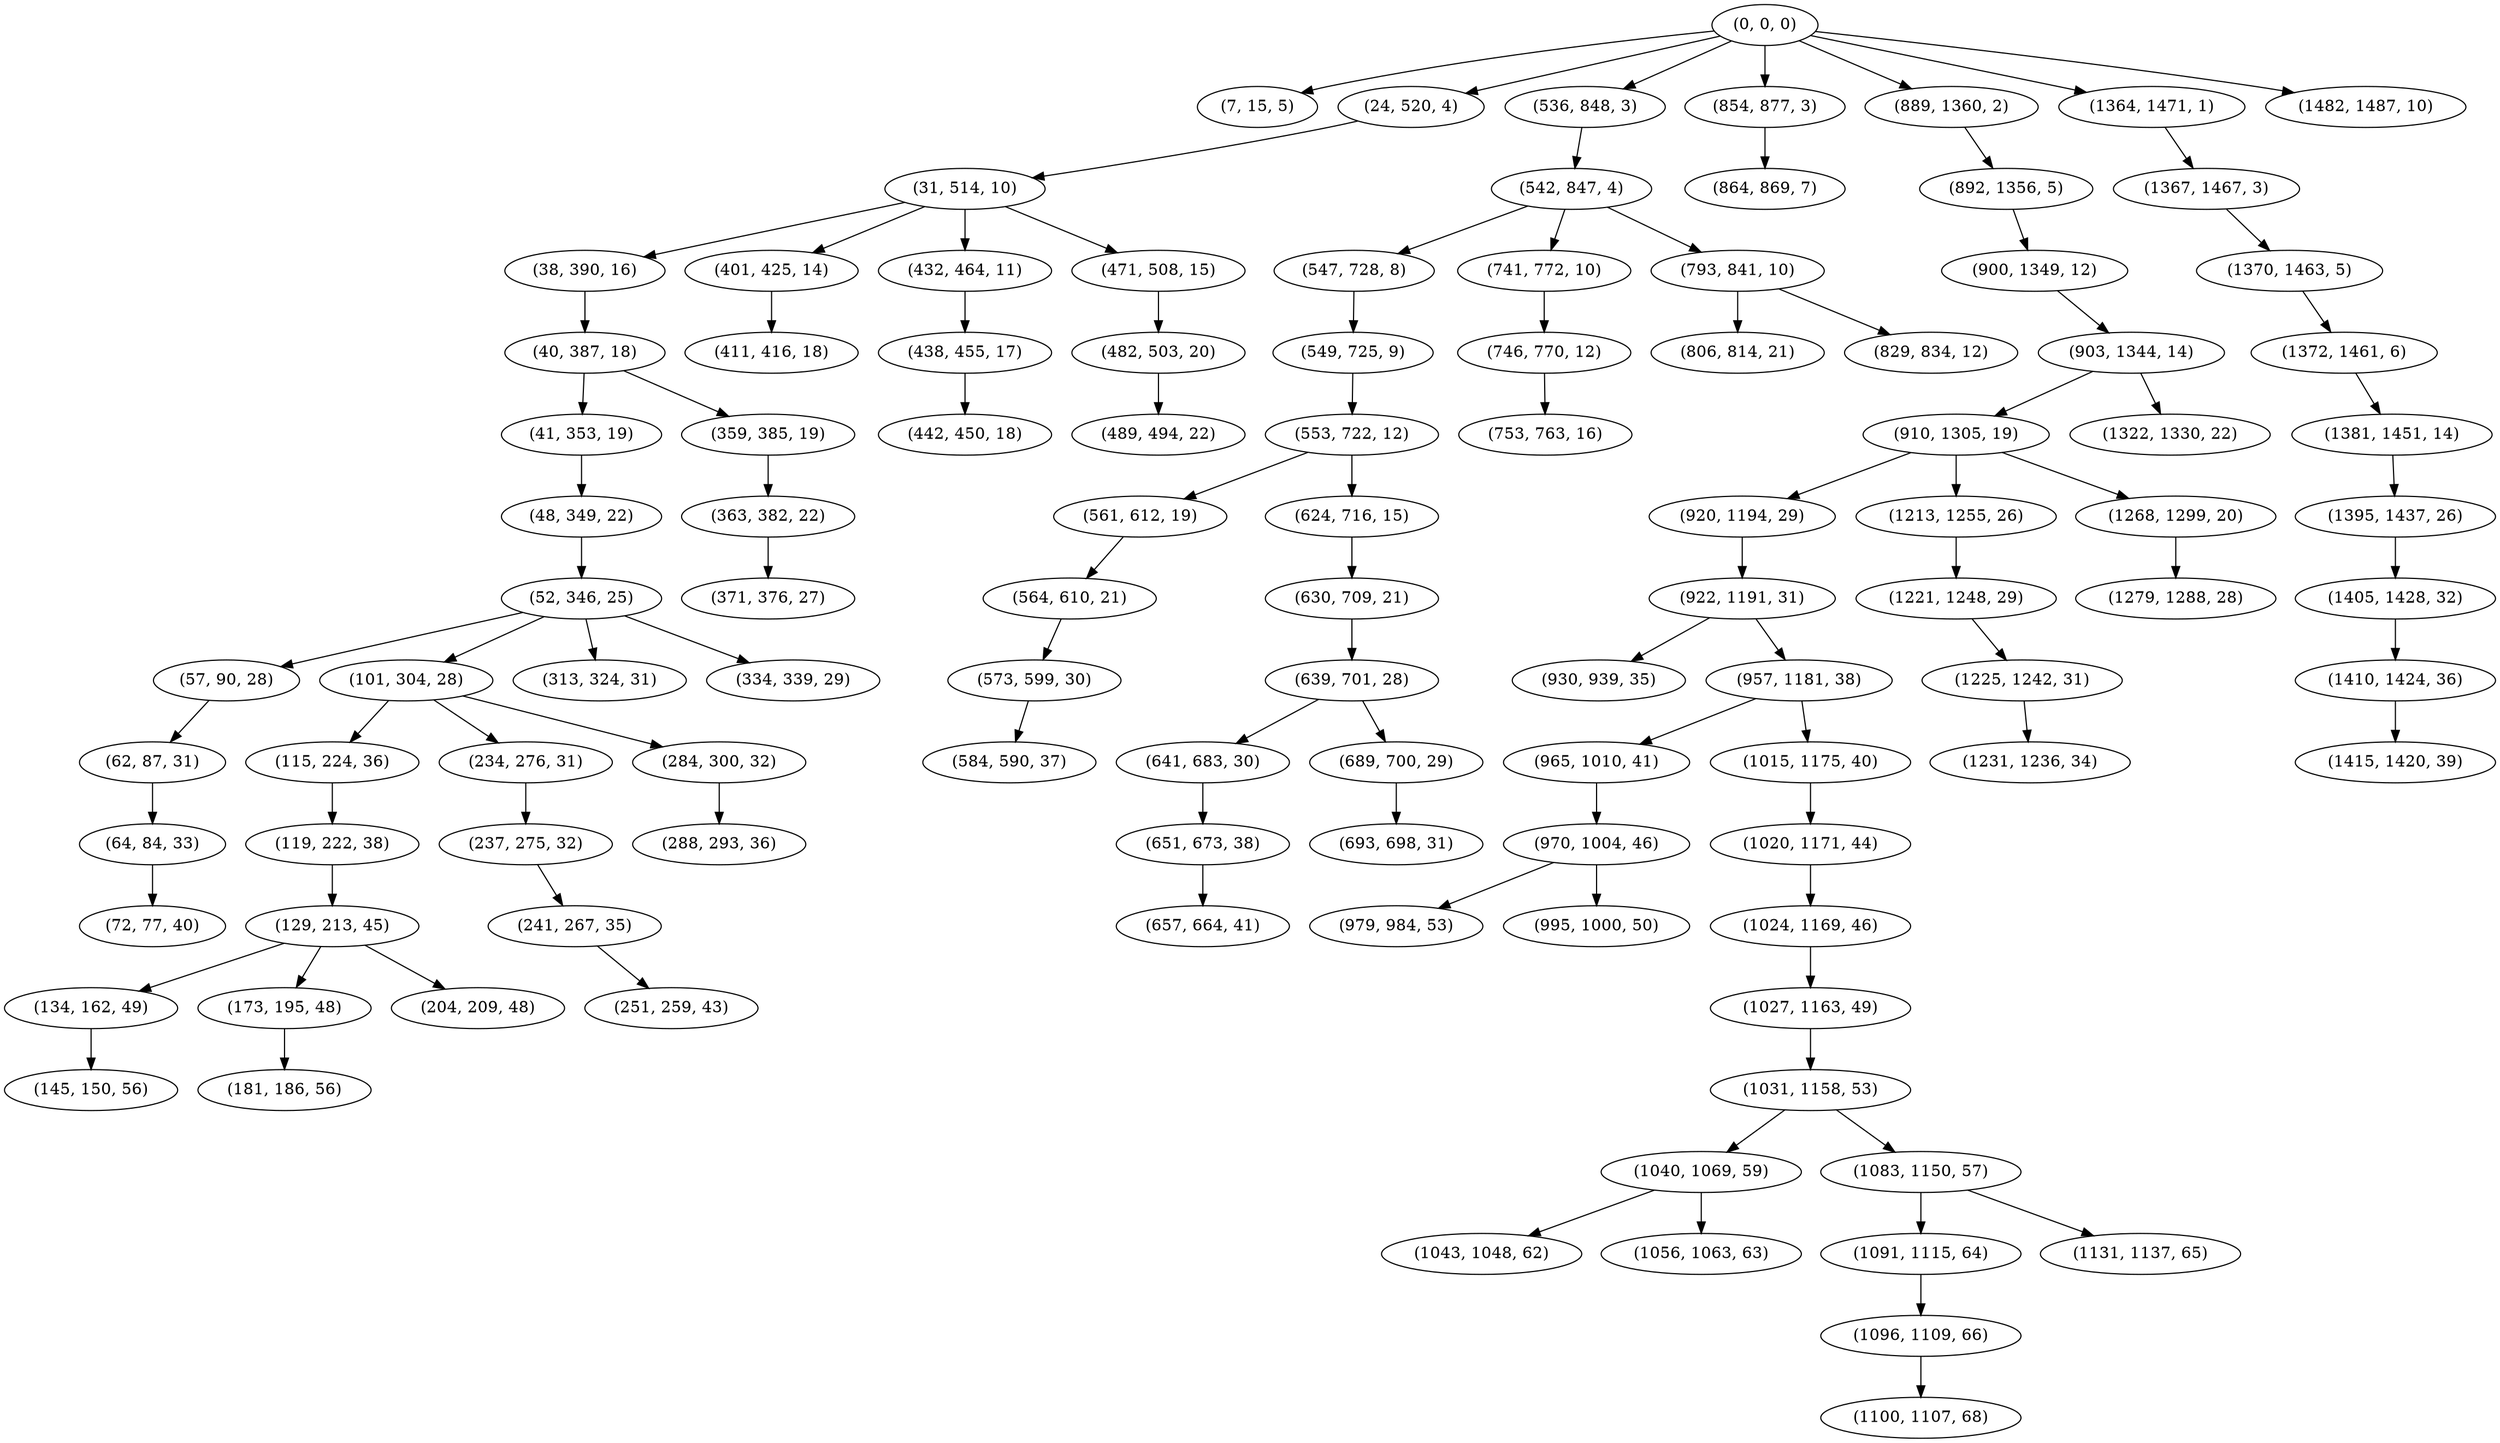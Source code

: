 digraph tree {
    "(0, 0, 0)";
    "(7, 15, 5)";
    "(24, 520, 4)";
    "(31, 514, 10)";
    "(38, 390, 16)";
    "(40, 387, 18)";
    "(41, 353, 19)";
    "(48, 349, 22)";
    "(52, 346, 25)";
    "(57, 90, 28)";
    "(62, 87, 31)";
    "(64, 84, 33)";
    "(72, 77, 40)";
    "(101, 304, 28)";
    "(115, 224, 36)";
    "(119, 222, 38)";
    "(129, 213, 45)";
    "(134, 162, 49)";
    "(145, 150, 56)";
    "(173, 195, 48)";
    "(181, 186, 56)";
    "(204, 209, 48)";
    "(234, 276, 31)";
    "(237, 275, 32)";
    "(241, 267, 35)";
    "(251, 259, 43)";
    "(284, 300, 32)";
    "(288, 293, 36)";
    "(313, 324, 31)";
    "(334, 339, 29)";
    "(359, 385, 19)";
    "(363, 382, 22)";
    "(371, 376, 27)";
    "(401, 425, 14)";
    "(411, 416, 18)";
    "(432, 464, 11)";
    "(438, 455, 17)";
    "(442, 450, 18)";
    "(471, 508, 15)";
    "(482, 503, 20)";
    "(489, 494, 22)";
    "(536, 848, 3)";
    "(542, 847, 4)";
    "(547, 728, 8)";
    "(549, 725, 9)";
    "(553, 722, 12)";
    "(561, 612, 19)";
    "(564, 610, 21)";
    "(573, 599, 30)";
    "(584, 590, 37)";
    "(624, 716, 15)";
    "(630, 709, 21)";
    "(639, 701, 28)";
    "(641, 683, 30)";
    "(651, 673, 38)";
    "(657, 664, 41)";
    "(689, 700, 29)";
    "(693, 698, 31)";
    "(741, 772, 10)";
    "(746, 770, 12)";
    "(753, 763, 16)";
    "(793, 841, 10)";
    "(806, 814, 21)";
    "(829, 834, 12)";
    "(854, 877, 3)";
    "(864, 869, 7)";
    "(889, 1360, 2)";
    "(892, 1356, 5)";
    "(900, 1349, 12)";
    "(903, 1344, 14)";
    "(910, 1305, 19)";
    "(920, 1194, 29)";
    "(922, 1191, 31)";
    "(930, 939, 35)";
    "(957, 1181, 38)";
    "(965, 1010, 41)";
    "(970, 1004, 46)";
    "(979, 984, 53)";
    "(995, 1000, 50)";
    "(1015, 1175, 40)";
    "(1020, 1171, 44)";
    "(1024, 1169, 46)";
    "(1027, 1163, 49)";
    "(1031, 1158, 53)";
    "(1040, 1069, 59)";
    "(1043, 1048, 62)";
    "(1056, 1063, 63)";
    "(1083, 1150, 57)";
    "(1091, 1115, 64)";
    "(1096, 1109, 66)";
    "(1100, 1107, 68)";
    "(1131, 1137, 65)";
    "(1213, 1255, 26)";
    "(1221, 1248, 29)";
    "(1225, 1242, 31)";
    "(1231, 1236, 34)";
    "(1268, 1299, 20)";
    "(1279, 1288, 28)";
    "(1322, 1330, 22)";
    "(1364, 1471, 1)";
    "(1367, 1467, 3)";
    "(1370, 1463, 5)";
    "(1372, 1461, 6)";
    "(1381, 1451, 14)";
    "(1395, 1437, 26)";
    "(1405, 1428, 32)";
    "(1410, 1424, 36)";
    "(1415, 1420, 39)";
    "(1482, 1487, 10)";
    "(0, 0, 0)" -> "(7, 15, 5)";
    "(0, 0, 0)" -> "(24, 520, 4)";
    "(0, 0, 0)" -> "(536, 848, 3)";
    "(0, 0, 0)" -> "(854, 877, 3)";
    "(0, 0, 0)" -> "(889, 1360, 2)";
    "(0, 0, 0)" -> "(1364, 1471, 1)";
    "(0, 0, 0)" -> "(1482, 1487, 10)";
    "(24, 520, 4)" -> "(31, 514, 10)";
    "(31, 514, 10)" -> "(38, 390, 16)";
    "(31, 514, 10)" -> "(401, 425, 14)";
    "(31, 514, 10)" -> "(432, 464, 11)";
    "(31, 514, 10)" -> "(471, 508, 15)";
    "(38, 390, 16)" -> "(40, 387, 18)";
    "(40, 387, 18)" -> "(41, 353, 19)";
    "(40, 387, 18)" -> "(359, 385, 19)";
    "(41, 353, 19)" -> "(48, 349, 22)";
    "(48, 349, 22)" -> "(52, 346, 25)";
    "(52, 346, 25)" -> "(57, 90, 28)";
    "(52, 346, 25)" -> "(101, 304, 28)";
    "(52, 346, 25)" -> "(313, 324, 31)";
    "(52, 346, 25)" -> "(334, 339, 29)";
    "(57, 90, 28)" -> "(62, 87, 31)";
    "(62, 87, 31)" -> "(64, 84, 33)";
    "(64, 84, 33)" -> "(72, 77, 40)";
    "(101, 304, 28)" -> "(115, 224, 36)";
    "(101, 304, 28)" -> "(234, 276, 31)";
    "(101, 304, 28)" -> "(284, 300, 32)";
    "(115, 224, 36)" -> "(119, 222, 38)";
    "(119, 222, 38)" -> "(129, 213, 45)";
    "(129, 213, 45)" -> "(134, 162, 49)";
    "(129, 213, 45)" -> "(173, 195, 48)";
    "(129, 213, 45)" -> "(204, 209, 48)";
    "(134, 162, 49)" -> "(145, 150, 56)";
    "(173, 195, 48)" -> "(181, 186, 56)";
    "(234, 276, 31)" -> "(237, 275, 32)";
    "(237, 275, 32)" -> "(241, 267, 35)";
    "(241, 267, 35)" -> "(251, 259, 43)";
    "(284, 300, 32)" -> "(288, 293, 36)";
    "(359, 385, 19)" -> "(363, 382, 22)";
    "(363, 382, 22)" -> "(371, 376, 27)";
    "(401, 425, 14)" -> "(411, 416, 18)";
    "(432, 464, 11)" -> "(438, 455, 17)";
    "(438, 455, 17)" -> "(442, 450, 18)";
    "(471, 508, 15)" -> "(482, 503, 20)";
    "(482, 503, 20)" -> "(489, 494, 22)";
    "(536, 848, 3)" -> "(542, 847, 4)";
    "(542, 847, 4)" -> "(547, 728, 8)";
    "(542, 847, 4)" -> "(741, 772, 10)";
    "(542, 847, 4)" -> "(793, 841, 10)";
    "(547, 728, 8)" -> "(549, 725, 9)";
    "(549, 725, 9)" -> "(553, 722, 12)";
    "(553, 722, 12)" -> "(561, 612, 19)";
    "(553, 722, 12)" -> "(624, 716, 15)";
    "(561, 612, 19)" -> "(564, 610, 21)";
    "(564, 610, 21)" -> "(573, 599, 30)";
    "(573, 599, 30)" -> "(584, 590, 37)";
    "(624, 716, 15)" -> "(630, 709, 21)";
    "(630, 709, 21)" -> "(639, 701, 28)";
    "(639, 701, 28)" -> "(641, 683, 30)";
    "(639, 701, 28)" -> "(689, 700, 29)";
    "(641, 683, 30)" -> "(651, 673, 38)";
    "(651, 673, 38)" -> "(657, 664, 41)";
    "(689, 700, 29)" -> "(693, 698, 31)";
    "(741, 772, 10)" -> "(746, 770, 12)";
    "(746, 770, 12)" -> "(753, 763, 16)";
    "(793, 841, 10)" -> "(806, 814, 21)";
    "(793, 841, 10)" -> "(829, 834, 12)";
    "(854, 877, 3)" -> "(864, 869, 7)";
    "(889, 1360, 2)" -> "(892, 1356, 5)";
    "(892, 1356, 5)" -> "(900, 1349, 12)";
    "(900, 1349, 12)" -> "(903, 1344, 14)";
    "(903, 1344, 14)" -> "(910, 1305, 19)";
    "(903, 1344, 14)" -> "(1322, 1330, 22)";
    "(910, 1305, 19)" -> "(920, 1194, 29)";
    "(910, 1305, 19)" -> "(1213, 1255, 26)";
    "(910, 1305, 19)" -> "(1268, 1299, 20)";
    "(920, 1194, 29)" -> "(922, 1191, 31)";
    "(922, 1191, 31)" -> "(930, 939, 35)";
    "(922, 1191, 31)" -> "(957, 1181, 38)";
    "(957, 1181, 38)" -> "(965, 1010, 41)";
    "(957, 1181, 38)" -> "(1015, 1175, 40)";
    "(965, 1010, 41)" -> "(970, 1004, 46)";
    "(970, 1004, 46)" -> "(979, 984, 53)";
    "(970, 1004, 46)" -> "(995, 1000, 50)";
    "(1015, 1175, 40)" -> "(1020, 1171, 44)";
    "(1020, 1171, 44)" -> "(1024, 1169, 46)";
    "(1024, 1169, 46)" -> "(1027, 1163, 49)";
    "(1027, 1163, 49)" -> "(1031, 1158, 53)";
    "(1031, 1158, 53)" -> "(1040, 1069, 59)";
    "(1031, 1158, 53)" -> "(1083, 1150, 57)";
    "(1040, 1069, 59)" -> "(1043, 1048, 62)";
    "(1040, 1069, 59)" -> "(1056, 1063, 63)";
    "(1083, 1150, 57)" -> "(1091, 1115, 64)";
    "(1083, 1150, 57)" -> "(1131, 1137, 65)";
    "(1091, 1115, 64)" -> "(1096, 1109, 66)";
    "(1096, 1109, 66)" -> "(1100, 1107, 68)";
    "(1213, 1255, 26)" -> "(1221, 1248, 29)";
    "(1221, 1248, 29)" -> "(1225, 1242, 31)";
    "(1225, 1242, 31)" -> "(1231, 1236, 34)";
    "(1268, 1299, 20)" -> "(1279, 1288, 28)";
    "(1364, 1471, 1)" -> "(1367, 1467, 3)";
    "(1367, 1467, 3)" -> "(1370, 1463, 5)";
    "(1370, 1463, 5)" -> "(1372, 1461, 6)";
    "(1372, 1461, 6)" -> "(1381, 1451, 14)";
    "(1381, 1451, 14)" -> "(1395, 1437, 26)";
    "(1395, 1437, 26)" -> "(1405, 1428, 32)";
    "(1405, 1428, 32)" -> "(1410, 1424, 36)";
    "(1410, 1424, 36)" -> "(1415, 1420, 39)";
}
